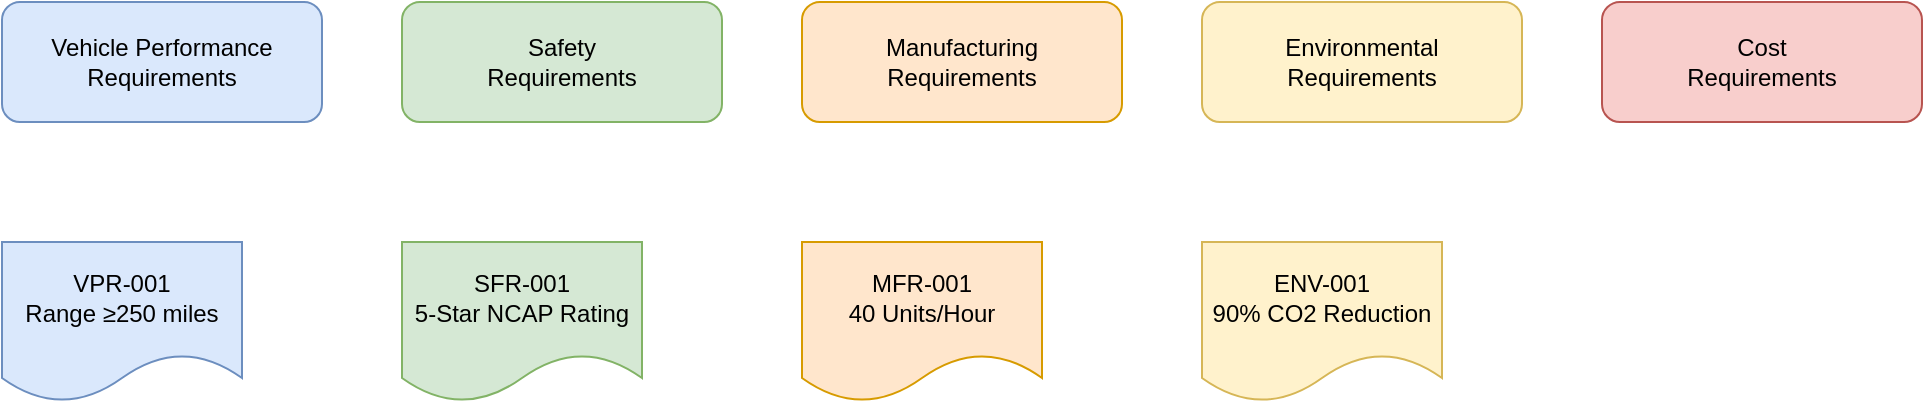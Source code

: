 <mxfile>
    <diagram id="req_flow" name="Requirements Flow">
        <mxGraphModel dx="1386" dy="784" grid="1" gridSize="10" guides="1" tooltips="1" connect="1" arrows="1" fold="1" page="1" pageScale="1" pageWidth="1100" pageHeight="850" background="#ffffff">
            <root>
                <mxCell id="0"/>
                <mxCell id="1" parent="0"/>
                
                <!-- Requirements Categories -->
                <mxCell id="vehicle_perf" value="Vehicle Performance&#xa;Requirements" style="rounded=1;whiteSpace=wrap;html=1;fillColor=#dae8fc;strokeColor=#6c8ebf" vertex="1" parent="1">
                    <mxGeometry x="40" y="40" width="160" height="60" as="geometry"/>
                </mxCell>
                
                <mxCell id="safety" value="Safety&#xa;Requirements" style="rounded=1;whiteSpace=wrap;html=1;fillColor=#d5e8d4;strokeColor=#82b366" vertex="1" parent="1">
                    <mxGeometry x="240" y="40" width="160" height="60" as="geometry"/>
                </mxCell>
                
                <mxCell id="manufacturing" value="Manufacturing&#xa;Requirements" style="rounded=1;whiteSpace=wrap;html=1;fillColor=#ffe6cc;strokeColor=#d79b00" vertex="1" parent="1">
                    <mxGeometry x="440" y="40" width="160" height="60" as="geometry"/>
                </mxCell>
                
                <mxCell id="environmental" value="Environmental&#xa;Requirements" style="rounded=1;whiteSpace=wrap;html=1;fillColor=#fff2cc;strokeColor=#d6b656" vertex="1" parent="1">
                    <mxGeometry x="640" y="40" width="160" height="60" as="geometry"/>
                </mxCell>
                
                <mxCell id="cost" value="Cost&#xa;Requirements" style="rounded=1;whiteSpace=wrap;html=1;fillColor=#f8cecc;strokeColor=#b85450" vertex="1" parent="1">
                    <mxGeometry x="840" y="40" width="160" height="60" as="geometry"/>
                </mxCell>

                <!-- Specific Requirements -->
                <mxCell id="vpr_001" value="VPR-001&#xa;Range ≥250 miles" style="shape=document;whiteSpace=wrap;html=1;boundedLbl=1;fillColor=#dae8fc;strokeColor=#6c8ebf" vertex="1" parent="1">
                    <mxGeometry x="40" y="160" width="120" height="80" as="geometry"/>
                </mxCell>
                
                <mxCell id="sfr_001" value="SFR-001&#xa;5-Star NCAP Rating" style="shape=document;whiteSpace=wrap;html=1;boundedLbl=1;fillColor=#d5e8d4;strokeColor=#82b366" vertex="1" parent="1">
                    <mxGeometry x="240" y="160" width="120" height="80" as="geometry"/>
                </mxCell>
                
                <mxCell id="mfr_001" value="MFR-001&#xa;40 Units/Hour" style="shape=document;whiteSpace=wrap;html=1;boundedLbl=1;fillColor=#ffe6cc;strokeColor=#d79b00" vertex="1" parent="1">
                    <mxGeometry x="440" y="160" width="120" height="80" as="geometry"/>
                </mxCell>
                
                <mxCell id="env_001" value="ENV-001&#xa;90% CO2 Reduction" style="shape=document;whiteSpace=wrap;html=1;boundedLbl=1;fillColor=#fff2cc;strokeColor=#d6b656" vertex="1" parent="1">
                    <mxGeometry x="640" y="160" width="120" height="80" as="geometry"/>
                </mxCell>
                
                <mxCell id="cst_001" value="CST-001&#xa;Base Cost <$28k" style="shape=document;whiteSpace=wrap;html=1;boundedLbl=1;fillColor=#f8cecc;strokeColor=#b85450" vertex="1" parent="1">
                    <mxGeometry x="840" y="160" width="120" height="80" as="geometry"/>
                </mxCell>

                <!-- Verification Methods -->
                <mxCell id="test_001" value="TEMP-RT-001&#xa;Road Testing" style="shape=process;whiteSpace=wrap;html=1;backgroundOutline=1;fillColor=#e1d5e7;strokeColor=#9673a6" vertex="1" parent="1">
                    <mxGeometry x="40" y="300" width="120" height="60" as="geometry"/>
                </mxCell>
                
                <mxCell id="test_002" value="TEMP-CT-001&#xa;Crash Testing" style="shape=process;whiteSpace=wrap;html=1;backgroundOutline=1;fillColor=#e1d5e7;strokeColor=#9673a6" vertex="1" parent="1">
                    <mxGeometry x="240" y="300" width="120" height="60" as="geometry"/>
                </mxCell>
                
                <mxCell id="test_003" value="TEMP-PR-001&#xa;Production Testing" style="shape=process;whiteSpace=wrap;html=1;backgroundOutline=1;fillColor=#e1d5e7;strokeColor=#9673a6" vertex="1" parent="1">
                    <mxGeometry x="440" y="300" width="120" height="60" as="geometry"/>
                </mxCell>
                
                <mxCell id="test_004" value="TEMP-EN-001&#xa;Life Cycle Analysis" style="shape=process;whiteSpace=wrap;html=1;backgroundOutline=1;fillColor=#e1d5e7;strokeColor=#9673a6" vertex="1" parent="1">
                    <mxGeometry x="640" y="300" width="120" height="60" as="geometry"/>
                </mxCell>
                
                <mxCell id="test_005" value="TEMP-CA-001&#xa;Cost Analysis" style="shape=process;whiteSpace=wrap;html=1;backgroundOutline=1;fillColor=#e1d5e7;strokeColor=#9673a6" vertex="1" parent="1">
                    <mxGeometry x="840" y="300" width="120" height="60" as="geometry"/>
                </mxCell>

                <!-- Status -->
                <mxCell id="status_001" value="Status: Open&#xa;Priority: High&#xa;Owner: Engineering" style="rounded=0;whiteSpace=wrap;html=1;fillColor=#f5f5f5;strokeColor=#666666;fontColor=#333333" vertex="1" parent="1">
                    <mxGeometry x="40" y="420" width="120" height="60" as="geometry"/>
                </mxCell>
                
                <mxCell id="status_002" value="Status: Open&#xa;Priority: High&#xa;Owner: Safety" style="rounded=0;whiteSpace=wrap;html=1;fillColor=#f5f5f5;strokeColor=#666666;fontColor=#333333" vertex="1" parent="1">
                    <mxGeometry x="240" y="420" width="120" height="60" as="geometry"/>
                </mxCell>
                
                <mxCell id="status_003" value="Status: Open&#xa;Priority: High&#xa;Owner: Production" style="rounded=0;whiteSpace=wrap;html=1;fillColor=#f5f5f5;strokeColor=#666666;fontColor=#333333" vertex="1" parent="1">
                    <mxGeometry x="440" y="420" width="120" height="60" as="geometry"/>
                </mxCell>
                
                <mxCell id="status_004" value="Status: Open&#xa;Priority: High&#xa;Owner: Environmental" style="rounded=0;whiteSpace=wrap;html=1;fillColor=#f5f5f5;strokeColor=#666666;fontColor=#333333" vertex="1" parent="1">
                    <mxGeometry x="640" y="420" width="120" height="60" as="geometry"/>
                </mxCell>
                
                <mxCell id="status_005" value="Status: Open&#xa;Priority: High&#xa;Owner: Finance" style="rounded=0;whiteSpace=wrap;html=1;fillColor=#f5f5f5;strokeColor=#666666;fontColor=#333333" vertex="1" parent="1">
                    <mxGeometry x="840" y="420" width="120" height="60" as="geometry"/>
                </mxCell>

                <!-- Connections -->
                <!-- Categories to Requirements -->
                <mxCell id="2" value="" style="endArrow=classic;html=1;exitX=0.5;exitY=1;exitDx=0;exitDy=0;entryX=0.5;entryY=0;entryDx=0;entryDy=0;" edge="1" parent="1" source="vehicle_perf" target="vpr_001">
                    <mxGeometry width="50" height="50" relative="1" as="geometry"/>
                </mxCell>
                <mxCell id="3" value="" style="endArrow=classic;html=1;exitX=0.5;exitY=1;exitDx=0;exitDy=0;entryX=0.5;entryY=0;entryDx=0;entryDy=0;" edge="1" parent="1" source="safety" target="sfr_001">
                    <mxGeometry width="50" height="50" relative="1" as="geometry"/>
                </mxCell>
                <mxCell id="4" value="" style="endArrow=classic;html=1;exitX=0.5;exitY=1;exitDx=0;exitDy=0;entryX=0.5;entryY=0;entryDx=0;entryDy=0;" edge="1" parent="1" source="manufacturing" target="mfr_001">
                    <mxGeometry width="50" height="50" relative="1" as="geometry"/>
                </mxCell>
                <mxCell id="5" value="" style="endArrow=classic;html=1;exitX=0.5;exitY=1;exitDx=0;exitDy=0;entryX=0.5;entryY=0;entryDx=0;entryDy=0;" edge="1" parent="1" source="environmental" target="env_001">
                    <mxGeometry width="50" height="50" relative="1" as="geometry"/>
                </mxCell>
                <mxCell id="6" value="" style="endArrow=classic;html=1;exitX=0.5;exitY=1;exitDx=0;exitDy=0;entryX=0.5;entryY=0;entryDx=0;entryDy=0;" edge="1" parent="1" source="cost" target="cst_001">
                    <mxGeometry width="50" height="50" relative="1" as="geometry"/>
                </mxCell>

                <!-- Requirements to Tests -->
                <mxCell id="7" value="" style="endArrow=classic;html=1;exitX=0.5;exitY=1;exitDx=0;exitDy=0;entryX=0.5;entryY=0;entryDx=0;entryDy=0;" edge="1" parent="1" source="vpr_001" target="test_001">
                    <mxGeometry width="50" height="50" relative="1" as="geometry"/>
                </mxCell>
                <mxCell id="8" value="" style="endArrow=classic;html=1;exitX=0.5;exitY=1;exitDx=0;exitDy=0;entryX=0.5;entryY=0;entryDx=0;entryDy=0;" edge="1" parent="1" source="sfr_001" target="test_002">
                    <mxGeometry width="50" height="50" relative="1" as="geometry"/>
                </mxCell>
                <mxCell id="9" value="" style="endArrow=classic;html=1;exitX=0.5;exitY=1;exitDx=0;exitDy=0;entryX=0.5;entryY=0;entryDx=0;entryDy=0;" edge="1" parent="1" source="mfr_001" target="test_003">
                    <mxGeometry width="50" height="50" relative="1" as="geometry"/>
                </mxCell>
                <mxCell id="10" value="" style="endArrow=classic;html=1;exitX=0.5;exitY=1;exitDx=0;exitDy=0;entryX=0.5;entryY=0;entryDx=0;entryDy=0;" edge="1" parent="1" source="env_001" target="test_004">
                    <mxGeometry width="50" height="50" relative="1" as="geometry"/>
                </mxCell>
                <mxCell id="11" value="" style="endArrow=classic;html=1;exitX=0.5;exitY=1;exitDx=0;exitDy=0;entryX=0.5;entryY=0;entryDx=0;entryDy=0;" edge="1" parent="1" source="cst_001" target="test_005">
                    <mxGeometry width="50" height="50" relative="1" as="geometry"/>
                </mxCell>

                <!-- Tests to Status -->
                <mxCell id="12" value="" style="endArrow=classic;html=1;exitX=0.5;exitY=1;exitDx=0;exitDy=0;entryX=0.5;entryY=0;entryDx=0;entryDy=0;" edge="1" parent="1" source="test_001" target="status_001">
                    <mxGeometry width="50" height="50" relative="1" as="geometry"/>
                </mxCell>
                <mxCell id="13" value="" style="endArrow=classic;html=1;exitX=0.5;exitY=1;exitDx=0;exitDy=0;entryX=0.5;entryY=0;entryDx=0;entryDy=0;" edge="1" parent="1" source="test_002" target="status_002">
                    <mxGeometry width="50" height="50" relative="1" as="geometry"/>
                </mxCell>
                <mxCell id="14" value="" style="endArrow=classic;html=1;exitX=0.5;exitY=1;exitDx=0;exitDy=0;entryX=0.5;entryY=0;entryDx=0;entryDy=0;" edge="1" parent="1" source="test_003" target="status_003">
                    <mxGeometry width="50" height="50" relative="1" as="geometry"/>
                </mxCell>
                <mxCell id="15" value="" style="endArrow=classic;html=1;exitX=0.5;exitY=1;exitDx=0;exitDy=0;entryX=0.5;entryY=0;entryDx=0;entryDy=0;" edge="1" parent="1" source="test_004" target="status_004">
                    <mxGeometry width="50" height="50" relative="1" as="geometry"/>
                </mxCell>
                <mxCell id="16" value="" style="endArrow=classic;html=1;exitX=0.5;exitY=1;exitDx=0;exitDy=0;entryX=0.5;entryY=0;entryDx=0;entryDy=0;" edge="1" parent="1" source="test_005" target="status_005">
                    <mxGeometry width="50" height="50" relative="1" as="geometry"/>
                </mxCell>

            </root>
        </mxGraphModel>
    </diagram>
</mxfile>
